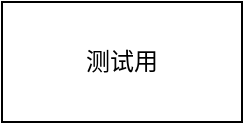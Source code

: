 <mxfile version="21.2.4" type="github">
  <diagram name="第 1 页" id="PvdERtDhD3cdv1J3SlUo">
    <mxGraphModel dx="934" dy="561" grid="1" gridSize="10" guides="1" tooltips="1" connect="1" arrows="1" fold="1" page="1" pageScale="1" pageWidth="827" pageHeight="1169" math="0" shadow="0">
      <root>
        <mxCell id="0" />
        <mxCell id="1" parent="0" />
        <mxCell id="FGcbg1sgzswN6ie_4phd-1" value="测试用" style="rounded=0;whiteSpace=wrap;html=1;" vertex="1" parent="1">
          <mxGeometry x="210" y="90" width="120" height="60" as="geometry" />
        </mxCell>
      </root>
    </mxGraphModel>
  </diagram>
</mxfile>
